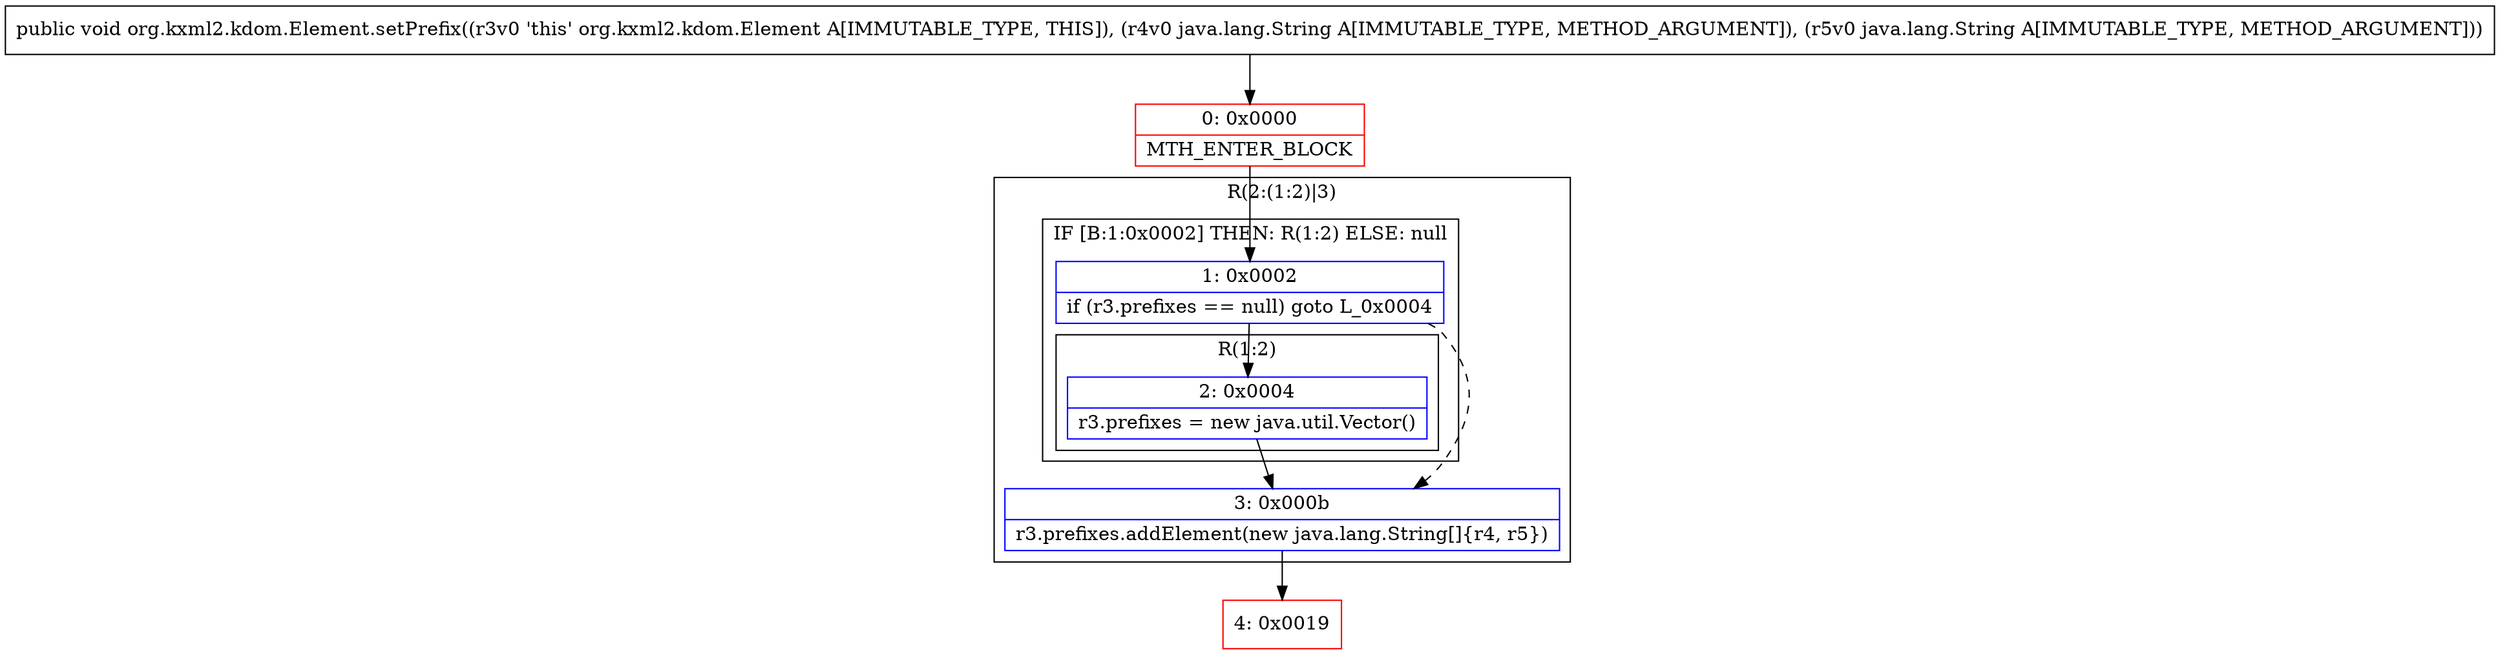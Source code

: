 digraph "CFG fororg.kxml2.kdom.Element.setPrefix(Ljava\/lang\/String;Ljava\/lang\/String;)V" {
subgraph cluster_Region_674983089 {
label = "R(2:(1:2)|3)";
node [shape=record,color=blue];
subgraph cluster_IfRegion_2137753531 {
label = "IF [B:1:0x0002] THEN: R(1:2) ELSE: null";
node [shape=record,color=blue];
Node_1 [shape=record,label="{1\:\ 0x0002|if (r3.prefixes == null) goto L_0x0004\l}"];
subgraph cluster_Region_833052494 {
label = "R(1:2)";
node [shape=record,color=blue];
Node_2 [shape=record,label="{2\:\ 0x0004|r3.prefixes = new java.util.Vector()\l}"];
}
}
Node_3 [shape=record,label="{3\:\ 0x000b|r3.prefixes.addElement(new java.lang.String[]\{r4, r5\})\l}"];
}
Node_0 [shape=record,color=red,label="{0\:\ 0x0000|MTH_ENTER_BLOCK\l}"];
Node_4 [shape=record,color=red,label="{4\:\ 0x0019}"];
MethodNode[shape=record,label="{public void org.kxml2.kdom.Element.setPrefix((r3v0 'this' org.kxml2.kdom.Element A[IMMUTABLE_TYPE, THIS]), (r4v0 java.lang.String A[IMMUTABLE_TYPE, METHOD_ARGUMENT]), (r5v0 java.lang.String A[IMMUTABLE_TYPE, METHOD_ARGUMENT])) }"];
MethodNode -> Node_0;
Node_1 -> Node_2;
Node_1 -> Node_3[style=dashed];
Node_2 -> Node_3;
Node_3 -> Node_4;
Node_0 -> Node_1;
}

